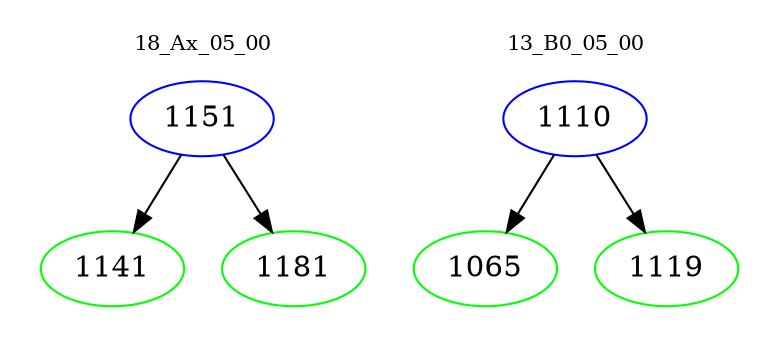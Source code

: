 digraph{
subgraph cluster_0 {
color = white
label = "18_Ax_05_00";
fontsize=10;
T0_1151 [label="1151", color="blue"]
T0_1151 -> T0_1141 [color="black"]
T0_1141 [label="1141", color="green"]
T0_1151 -> T0_1181 [color="black"]
T0_1181 [label="1181", color="green"]
}
subgraph cluster_1 {
color = white
label = "13_B0_05_00";
fontsize=10;
T1_1110 [label="1110", color="blue"]
T1_1110 -> T1_1065 [color="black"]
T1_1065 [label="1065", color="green"]
T1_1110 -> T1_1119 [color="black"]
T1_1119 [label="1119", color="green"]
}
}

